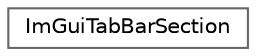 digraph "Gráfico de jerarquía de clases"
{
 // LATEX_PDF_SIZE
  bgcolor="transparent";
  edge [fontname=Helvetica,fontsize=10,labelfontname=Helvetica,labelfontsize=10];
  node [fontname=Helvetica,fontsize=10,shape=box,height=0.2,width=0.4];
  rankdir="LR";
  Node0 [id="Node000000",label="ImGuiTabBarSection",height=0.2,width=0.4,color="grey40", fillcolor="white", style="filled",URL="$struct_im_gui_tab_bar_section.html",tooltip=" "];
}
